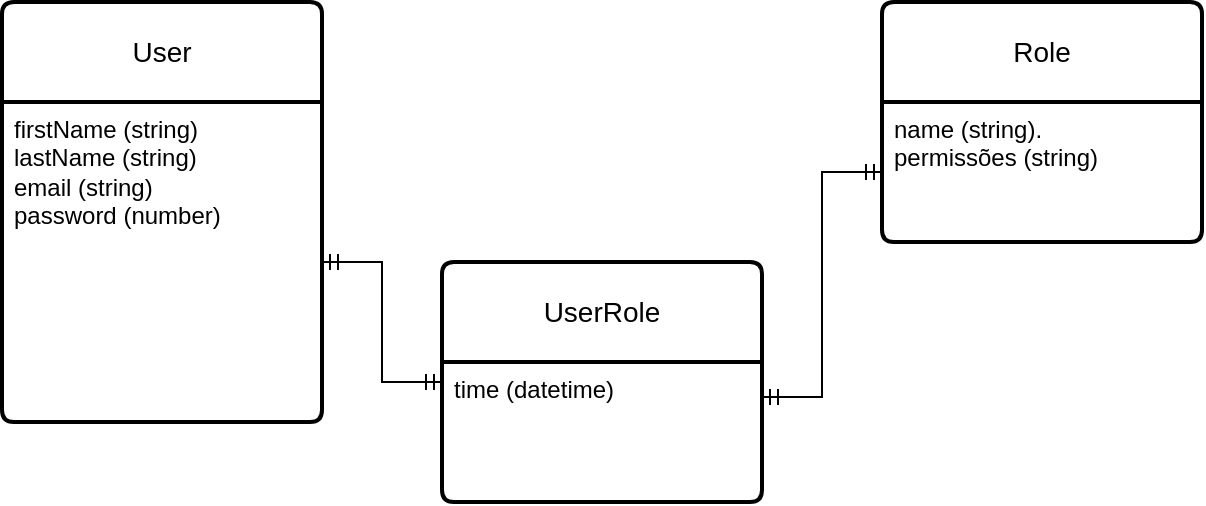 <mxfile version="24.2.5" type="device">
  <diagram id="R2lEEEUBdFMjLlhIrx00" name="Page-1">
    <mxGraphModel dx="1434" dy="756" grid="1" gridSize="10" guides="1" tooltips="1" connect="1" arrows="1" fold="1" page="1" pageScale="1" pageWidth="850" pageHeight="1100" math="0" shadow="0" extFonts="Permanent Marker^https://fonts.googleapis.com/css?family=Permanent+Marker">
      <root>
        <mxCell id="0" />
        <mxCell id="1" parent="0" />
        <mxCell id="aYbZTWHqI5ZyrwHEwiJ7-1" value="User" style="swimlane;childLayout=stackLayout;horizontal=1;startSize=50;horizontalStack=0;rounded=1;fontSize=14;fontStyle=0;strokeWidth=2;resizeParent=0;resizeLast=1;shadow=0;dashed=0;align=center;arcSize=4;whiteSpace=wrap;html=1;" parent="1" vertex="1">
          <mxGeometry x="30" y="20" width="160" height="210" as="geometry" />
        </mxCell>
        <mxCell id="aYbZTWHqI5ZyrwHEwiJ7-2" value="firstName (string)&lt;div&gt;lastName&amp;nbsp;&lt;span style=&quot;background-color: initial;&quot;&gt;(string)&lt;/span&gt;&lt;/div&gt;&lt;div&gt;email&amp;nbsp;&lt;span style=&quot;background-color: initial;&quot;&gt;(string)&lt;/span&gt;&lt;/div&gt;&lt;div&gt;password&amp;nbsp;&lt;span style=&quot;background-color: initial;&quot;&gt;(number)&lt;/span&gt;&lt;/div&gt;&lt;div&gt;&lt;br&gt;&lt;/div&gt;&lt;div&gt;&lt;br&gt;&lt;/div&gt;" style="align=left;strokeColor=none;fillColor=none;spacingLeft=4;fontSize=12;verticalAlign=top;resizable=0;rotatable=0;part=1;html=1;" parent="aYbZTWHqI5ZyrwHEwiJ7-1" vertex="1">
          <mxGeometry y="50" width="160" height="160" as="geometry" />
        </mxCell>
        <mxCell id="aYbZTWHqI5ZyrwHEwiJ7-6" value="Role" style="swimlane;childLayout=stackLayout;horizontal=1;startSize=50;horizontalStack=0;rounded=1;fontSize=14;fontStyle=0;strokeWidth=2;resizeParent=0;resizeLast=1;shadow=0;dashed=0;align=center;arcSize=4;whiteSpace=wrap;html=1;" parent="1" vertex="1">
          <mxGeometry x="470" y="20" width="160" height="120" as="geometry" />
        </mxCell>
        <mxCell id="aYbZTWHqI5ZyrwHEwiJ7-7" value="&lt;div&gt;&lt;div&gt;name&amp;nbsp;&lt;span style=&quot;background-color: initial;&quot;&gt;(string)&lt;/span&gt;.&lt;/div&gt;&lt;div&gt;permissões&amp;nbsp;&lt;span style=&quot;background-color: initial;&quot;&gt;(string)&lt;/span&gt;&lt;/div&gt;&lt;div&gt;&lt;br&gt;&lt;/div&gt;&lt;/div&gt;" style="align=left;strokeColor=none;fillColor=none;spacingLeft=4;fontSize=12;verticalAlign=top;resizable=0;rotatable=0;part=1;html=1;" parent="aYbZTWHqI5ZyrwHEwiJ7-6" vertex="1">
          <mxGeometry y="50" width="160" height="70" as="geometry" />
        </mxCell>
        <mxCell id="aYbZTWHqI5ZyrwHEwiJ7-8" value="" style="edgeStyle=entityRelationEdgeStyle;fontSize=12;html=1;endArrow=ERmandOne;startArrow=ERmandOne;rounded=0;entryX=0;entryY=0.5;entryDx=0;entryDy=0;exitX=1;exitY=0.5;exitDx=0;exitDy=0;" parent="1" source="aYbZTWHqI5ZyrwHEwiJ7-2" target="_QvS8n2XuQL-cEjDytYg-2" edge="1">
          <mxGeometry width="100" height="100" relative="1" as="geometry">
            <mxPoint x="270" y="190" as="sourcePoint" />
            <mxPoint x="324.08" y="361.02" as="targetPoint" />
          </mxGeometry>
        </mxCell>
        <mxCell id="_QvS8n2XuQL-cEjDytYg-2" value="UserRole" style="swimlane;childLayout=stackLayout;horizontal=1;startSize=50;horizontalStack=0;rounded=1;fontSize=14;fontStyle=0;strokeWidth=2;resizeParent=0;resizeLast=1;shadow=0;dashed=0;align=center;arcSize=4;whiteSpace=wrap;html=1;" vertex="1" parent="1">
          <mxGeometry x="250" y="150" width="160" height="120" as="geometry" />
        </mxCell>
        <mxCell id="_QvS8n2XuQL-cEjDytYg-3" value="&lt;div&gt;&lt;div&gt;time (datetime)&lt;/div&gt;&lt;/div&gt;" style="align=left;strokeColor=none;fillColor=none;spacingLeft=4;fontSize=12;verticalAlign=top;resizable=0;rotatable=0;part=1;html=1;" vertex="1" parent="_QvS8n2XuQL-cEjDytYg-2">
          <mxGeometry y="50" width="160" height="70" as="geometry" />
        </mxCell>
        <mxCell id="_QvS8n2XuQL-cEjDytYg-4" value="" style="edgeStyle=entityRelationEdgeStyle;fontSize=12;html=1;endArrow=ERmandOne;startArrow=ERmandOne;rounded=0;entryX=1;entryY=0.25;entryDx=0;entryDy=0;" edge="1" parent="1" source="aYbZTWHqI5ZyrwHEwiJ7-7" target="_QvS8n2XuQL-cEjDytYg-3">
          <mxGeometry width="100" height="100" relative="1" as="geometry">
            <mxPoint x="680" y="250" as="sourcePoint" />
            <mxPoint x="744.08" y="426.02" as="targetPoint" />
          </mxGeometry>
        </mxCell>
      </root>
    </mxGraphModel>
  </diagram>
</mxfile>

